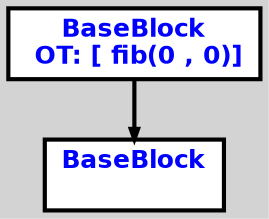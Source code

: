 digraph G {
ordering=out;
ranksep=.4;
bgcolor="lightgrey";  node [shape=box, fixedsize=false, fontsize=12, fontname="Helvetica-bold", fontcolor="blue"
width=.25, height=.25, color="black", fillcolor="white", style="filled, solid, bold"];

edge [arrowsize=.5, color="black", style="bold"]    n00001243B6DA2CC0 [label="BaseBlock\n OT: [ fib(0 , 0)]
"]
    n00001243B6DA2D20 [label="BaseBlock\n "]
    n00001243B6DA2CC0 -> n00001243B6DA2D20
}
